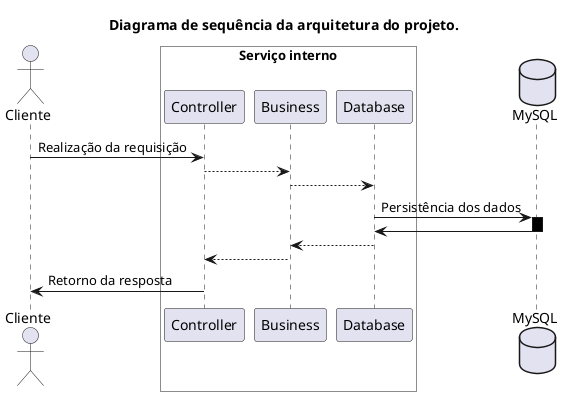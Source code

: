 @startuml

title Diagrama de sequência da arquitetura do projeto.

actor Cliente as client

box "Serviço interno" #White
participant Controller as controller
participant Business as business
participant Database as database
end box

database MySQL as mysql

client -> controller: Realização da requisição
controller --> business
business --> database
database -> mysql --++ #Black : Persistência dos dados
database <- mysql --
business <-- database
controller <-- business
controller -> client: Retorno da resposta

@enduml